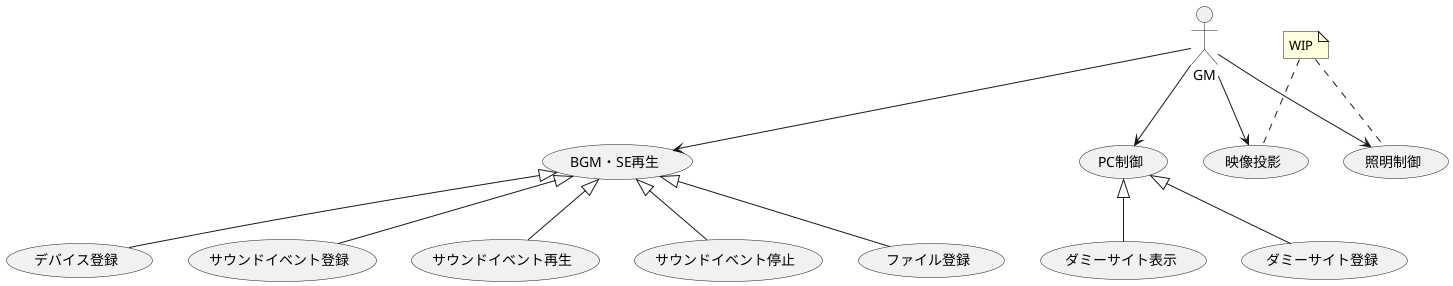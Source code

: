 @startuml
(BGM・SE再生) as (SOUND)
GM --> (SOUND)
(SOUND) <|-- (ファイル登録)
(SOUND) <|-- (デバイス登録)
(SOUND) <|-- (サウンドイベント登録)
(SOUND) <|-- (サウンドイベント再生)
(SOUND) <|-- (サウンドイベント停止)

(PC制御) as (PC)
GM --> (PC)
(PC) <|-- (ダミーサイト登録)
(PC) <|-- (ダミーサイト表示)

note "WIP" as WIP

(映像投影) as (VIDEO)
GM --> (VIDEO)
WIP .. (VIDEO)

(照明制御) as (LIGHT)
GM --> (LIGHT)
WIP .. (LIGHT)
@enduml